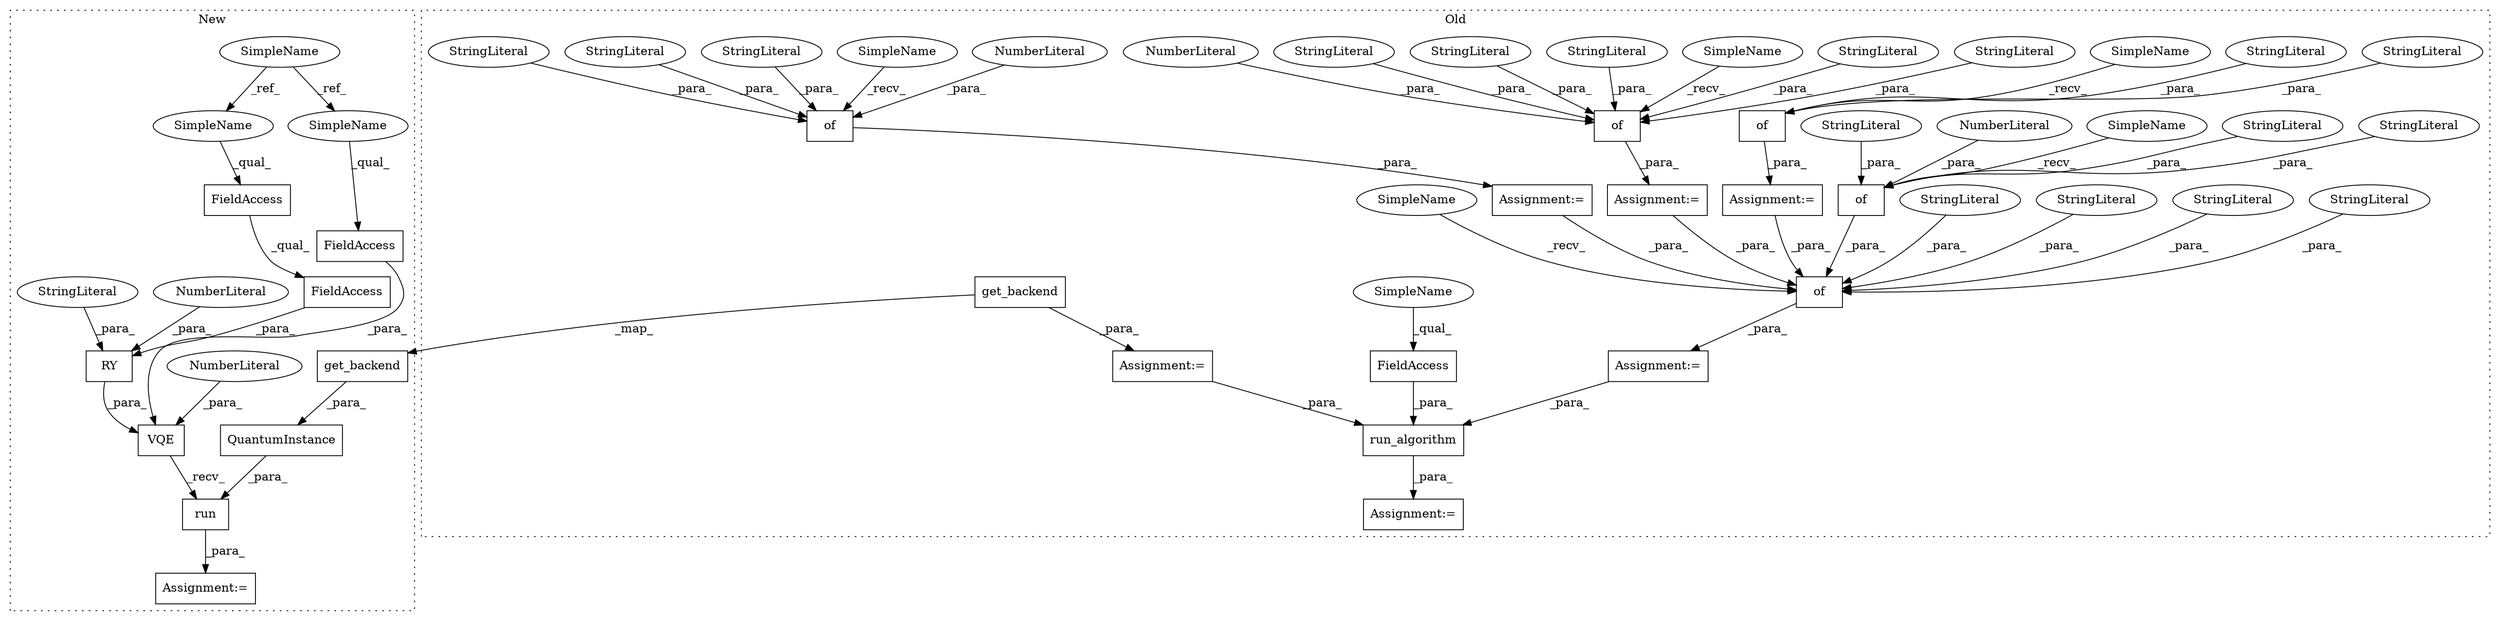 digraph G {
subgraph cluster0 {
1 [label="run_algorithm" a="32" s="2199,2243" l="14,1" shape="box"];
4 [label="FieldAccess" a="22" s="2220" l="15" shape="box"];
8 [label="of" a="32" s="2013,2048" l="3,1" shape="box"];
9 [label="NumberLiteral" a="34" s="2045" l="3" shape="ellipse"];
10 [label="of" a="32" s="1996,2133" l="3,1" shape="box"];
12 [label="get_backend" a="32" s="2157,2185" l="12,1" shape="box"];
14 [label="of" a="32" s="1873,1906" l="3,1" shape="box"];
16 [label="of" a="32" s="1930,1978" l="3,1" shape="box"];
18 [label="Assignment:=" a="7" s="1991" l="1" shape="box"];
19 [label="of" a="32" s="1811,1848" l="3,1" shape="box"];
21 [label="StringLiteral" a="45" s="1955" l="14" shape="ellipse"];
22 [label="Assignment:=" a="7" s="2147" l="1" shape="box"];
23 [label="StringLiteral" a="45" s="2050" l="11" shape="ellipse"];
24 [label="StringLiteral" a="45" s="2076" l="11" shape="ellipse"];
25 [label="Assignment:=" a="7" s="2198" l="1" shape="box"];
26 [label="StringLiteral" a="45" s="2102" l="18" shape="ellipse"];
27 [label="StringLiteral" a="45" s="1999" l="9" shape="ellipse"];
28 [label="StringLiteral" a="45" s="2016" l="6" shape="ellipse"];
29 [label="StringLiteral" a="45" s="1883" l="6" shape="ellipse"];
31 [label="StringLiteral" a="45" s="1933" l="6" shape="ellipse"];
32 [label="StringLiteral" a="45" s="1827" l="19" shape="ellipse"];
33 [label="StringLiteral" a="45" s="1970" l="8" shape="ellipse"];
34 [label="StringLiteral" a="45" s="1890" l="12" shape="ellipse"];
35 [label="StringLiteral" a="45" s="2031" l="13" shape="ellipse"];
36 [label="StringLiteral" a="45" s="1945" l="7" shape="ellipse"];
37 [label="StringLiteral" a="45" s="1821" l="5" shape="ellipse"];
38 [label="StringLiteral" a="45" s="1814" l="6" shape="ellipse"];
39 [label="StringLiteral" a="45" s="1940" l="4" shape="ellipse"];
42 [label="NumberLiteral" a="34" s="1953" l="1" shape="ellipse"];
43 [label="NumberLiteral" a="34" s="1847" l="1" shape="ellipse"];
44 [label="Assignment:=" a="7" s="1868" l="1" shape="box"];
45 [label="StringLiteral" a="45" s="2023" l="7" shape="ellipse"];
46 [label="Assignment:=" a="7" s="1806" l="1" shape="box"];
47 [label="Assignment:=" a="7" s="1925" l="1" shape="box"];
48 [label="SimpleName" a="42" s="1869" l="3" shape="ellipse"];
49 [label="SimpleName" a="42" s="1807" l="3" shape="ellipse"];
50 [label="SimpleName" a="42" s="2009" l="3" shape="ellipse"];
51 [label="SimpleName" a="42" s="1926" l="3" shape="ellipse"];
52 [label="SimpleName" a="42" s="1992" l="3" shape="ellipse"];
55 [label="SimpleName" a="42" s="2220" l="4" shape="ellipse"];
label = "Old";
style="dotted";
}
subgraph cluster1 {
2 [label="RY" a="32" s="2078,2116" l="3,1" shape="box"];
3 [label="FieldAccess" a="22" s="2081" l="24" shape="box"];
5 [label="FieldAccess" a="22" s="2081" l="13" shape="box"];
6 [label="SimpleName" a="42" s="1887" l="4" shape="ellipse"];
7 [label="FieldAccess" a="22" s="2064" l="13" shape="box"];
11 [label="run" a="32" s="2131,2190" l="4,1" shape="box"];
13 [label="get_backend" a="32" s="2160,2188" l="12,1" shape="box"];
15 [label="QuantumInstance" a="32" s="2135,2189" l="16,1" shape="box"];
17 [label="VQE" a="32" s="2060,2129" l="4,1" shape="box"];
20 [label="Assignment:=" a="7" s="2059" l="1" shape="box"];
30 [label="StringLiteral" a="45" s="2108" l="8" shape="ellipse"];
40 [label="NumberLiteral" a="34" s="2106" l="1" shape="ellipse"];
41 [label="NumberLiteral" a="34" s="2128" l="1" shape="ellipse"];
53 [label="SimpleName" a="42" s="2064" l="4" shape="ellipse"];
54 [label="SimpleName" a="42" s="2081" l="4" shape="ellipse"];
label = "New";
style="dotted";
}
1 -> 25 [label="_para_"];
2 -> 17 [label="_para_"];
3 -> 2 [label="_para_"];
4 -> 1 [label="_para_"];
5 -> 3 [label="_qual_"];
6 -> 54 [label="_ref_"];
6 -> 53 [label="_ref_"];
7 -> 17 [label="_para_"];
8 -> 10 [label="_para_"];
9 -> 8 [label="_para_"];
10 -> 18 [label="_para_"];
11 -> 20 [label="_para_"];
12 -> 22 [label="_para_"];
12 -> 13 [label="_map_"];
13 -> 15 [label="_para_"];
14 -> 44 [label="_para_"];
15 -> 11 [label="_para_"];
16 -> 47 [label="_para_"];
17 -> 11 [label="_recv_"];
18 -> 1 [label="_para_"];
19 -> 46 [label="_para_"];
21 -> 16 [label="_para_"];
22 -> 1 [label="_para_"];
23 -> 10 [label="_para_"];
24 -> 10 [label="_para_"];
26 -> 10 [label="_para_"];
27 -> 10 [label="_para_"];
28 -> 8 [label="_para_"];
29 -> 14 [label="_para_"];
30 -> 2 [label="_para_"];
31 -> 16 [label="_para_"];
32 -> 19 [label="_para_"];
33 -> 16 [label="_para_"];
34 -> 14 [label="_para_"];
35 -> 8 [label="_para_"];
36 -> 16 [label="_para_"];
37 -> 19 [label="_para_"];
38 -> 19 [label="_para_"];
39 -> 16 [label="_para_"];
40 -> 2 [label="_para_"];
41 -> 17 [label="_para_"];
42 -> 16 [label="_para_"];
43 -> 19 [label="_para_"];
44 -> 10 [label="_para_"];
45 -> 8 [label="_para_"];
46 -> 10 [label="_para_"];
47 -> 10 [label="_para_"];
48 -> 14 [label="_recv_"];
49 -> 19 [label="_recv_"];
50 -> 8 [label="_recv_"];
51 -> 16 [label="_recv_"];
52 -> 10 [label="_recv_"];
53 -> 7 [label="_qual_"];
54 -> 5 [label="_qual_"];
55 -> 4 [label="_qual_"];
}